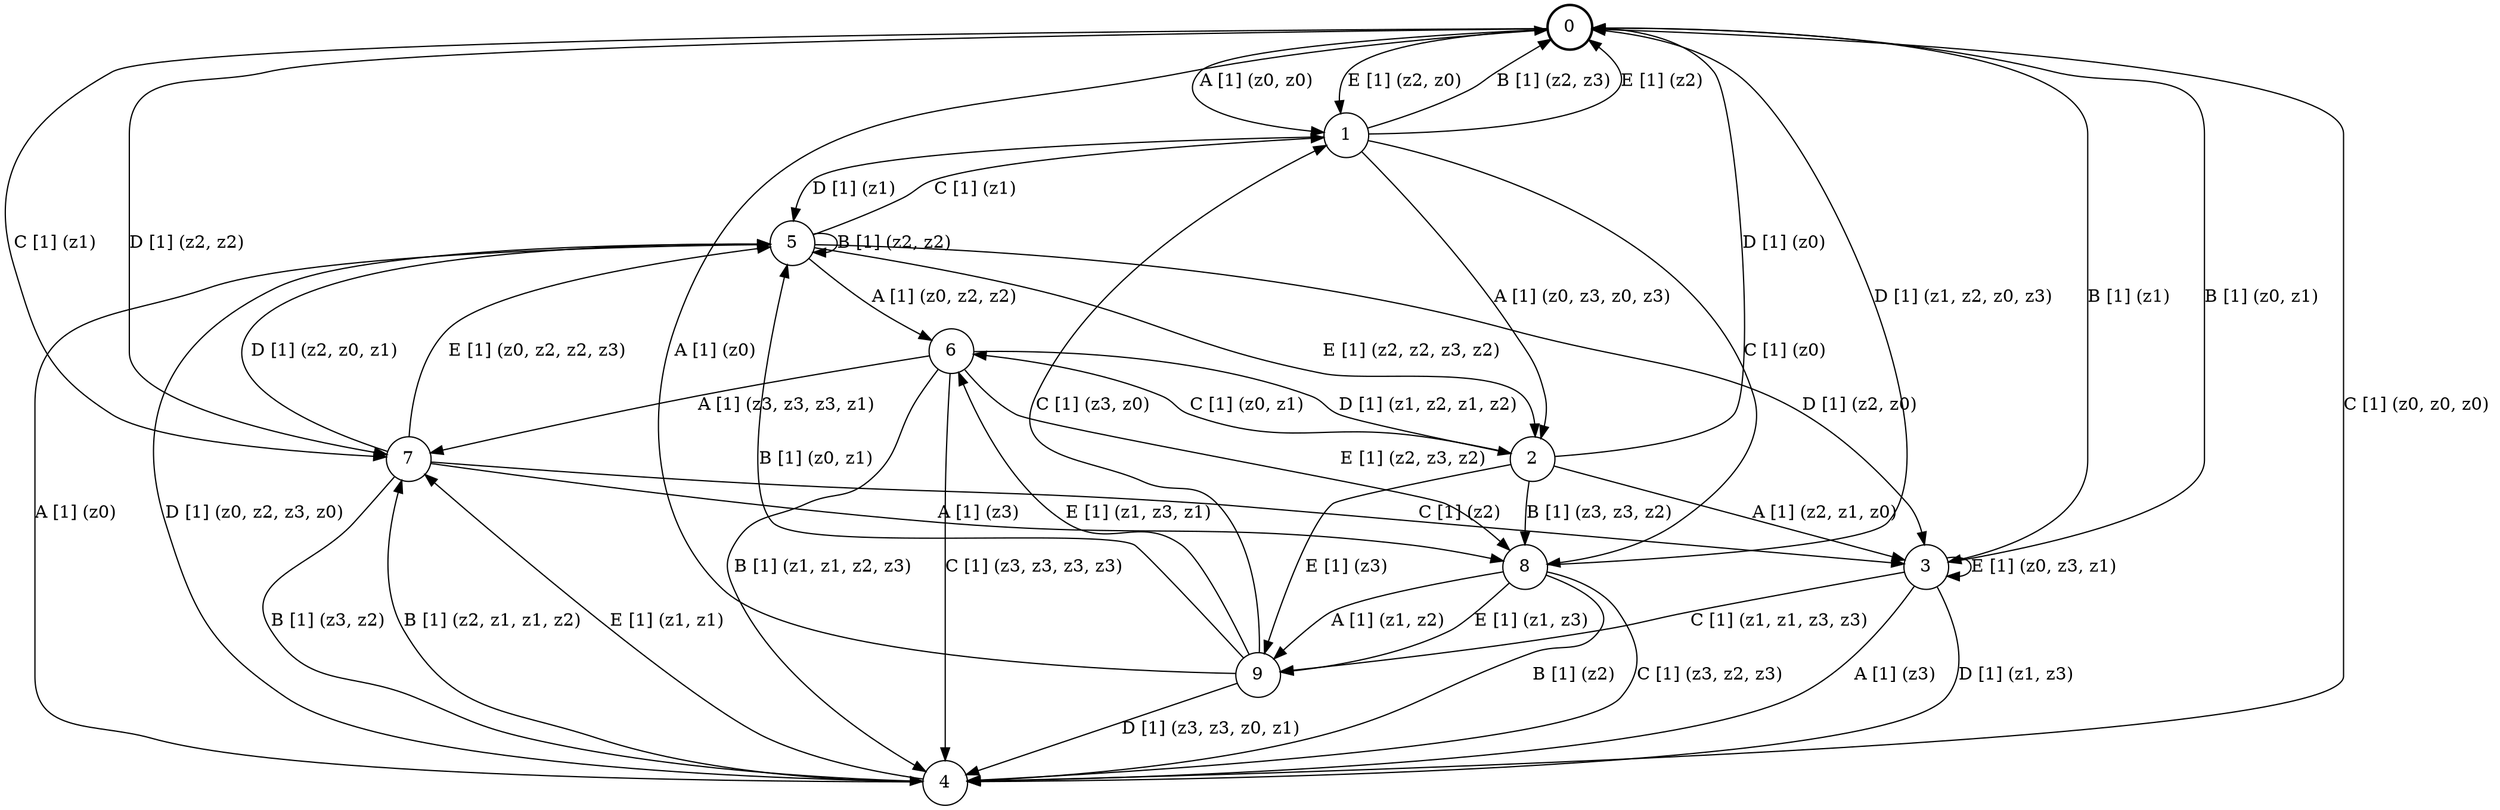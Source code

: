 # generated file, don't try to modify
# command: dot -Tpng <filename> > tree.png
digraph Automaton {
    node [shape = circle];
    0 [style = "bold"];
    0 -> 1 [label = "A [1] (z0, z0) "];
    0 -> 3 [label = "B [1] (z1) "];
    0 -> 7 [label = "C [1] (z1) "];
    0 -> 7 [label = "D [1] (z2, z2) "];
    0 -> 1 [label = "E [1] (z2, z0) "];
    1 -> 2 [label = "A [1] (z0, z3, z0, z3) "];
    1 -> 0 [label = "B [1] (z2, z3) "];
    1 -> 8 [label = "C [1] (z0) "];
    1 -> 5 [label = "D [1] (z1) "];
    1 -> 0 [label = "E [1] (z2) "];
    2 -> 3 [label = "A [1] (z2, z1, z0) "];
    2 -> 8 [label = "B [1] (z3, z3, z2) "];
    2 -> 6 [label = "C [1] (z0, z1) "];
    2 -> 0 [label = "D [1] (z0) "];
    2 -> 9 [label = "E [1] (z3) "];
    3 -> 4 [label = "A [1] (z3) "];
    3 -> 0 [label = "B [1] (z0, z1) "];
    3 -> 9 [label = "C [1] (z1, z1, z3, z3) "];
    3 -> 4 [label = "D [1] (z1, z3) "];
    3 -> 3 [label = "E [1] (z0, z3, z1) "];
    4 -> 5 [label = "A [1] (z0) "];
    4 -> 7 [label = "B [1] (z2, z1, z1, z2) "];
    4 -> 0 [label = "C [1] (z0, z0, z0) "];
    4 -> 5 [label = "D [1] (z0, z2, z3, z0) "];
    4 -> 7 [label = "E [1] (z1, z1) "];
    5 -> 6 [label = "A [1] (z0, z2, z2) "];
    5 -> 5 [label = "B [1] (z2, z2) "];
    5 -> 1 [label = "C [1] (z1) "];
    5 -> 3 [label = "D [1] (z2, z0) "];
    5 -> 2 [label = "E [1] (z2, z2, z3, z2) "];
    6 -> 7 [label = "A [1] (z3, z3, z3, z1) "];
    6 -> 4 [label = "B [1] (z1, z1, z2, z3) "];
    6 -> 4 [label = "C [1] (z3, z3, z3, z3) "];
    6 -> 2 [label = "D [1] (z1, z2, z1, z2) "];
    6 -> 8 [label = "E [1] (z2, z3, z2) "];
    7 -> 8 [label = "A [1] (z3) "];
    7 -> 4 [label = "B [1] (z3, z2) "];
    7 -> 3 [label = "C [1] (z2) "];
    7 -> 5 [label = "D [1] (z2, z0, z1) "];
    7 -> 5 [label = "E [1] (z0, z2, z2, z3) "];
    8 -> 9 [label = "A [1] (z1, z2) "];
    8 -> 4 [label = "B [1] (z2) "];
    8 -> 4 [label = "C [1] (z3, z2, z3) "];
    8 -> 0 [label = "D [1] (z1, z2, z0, z3) "];
    8 -> 9 [label = "E [1] (z1, z3) "];
    9 -> 0 [label = "A [1] (z0) "];
    9 -> 5 [label = "B [1] (z0, z1) "];
    9 -> 1 [label = "C [1] (z3, z0) "];
    9 -> 4 [label = "D [1] (z3, z3, z0, z1) "];
    9 -> 6 [label = "E [1] (z1, z3, z1) "];
}

